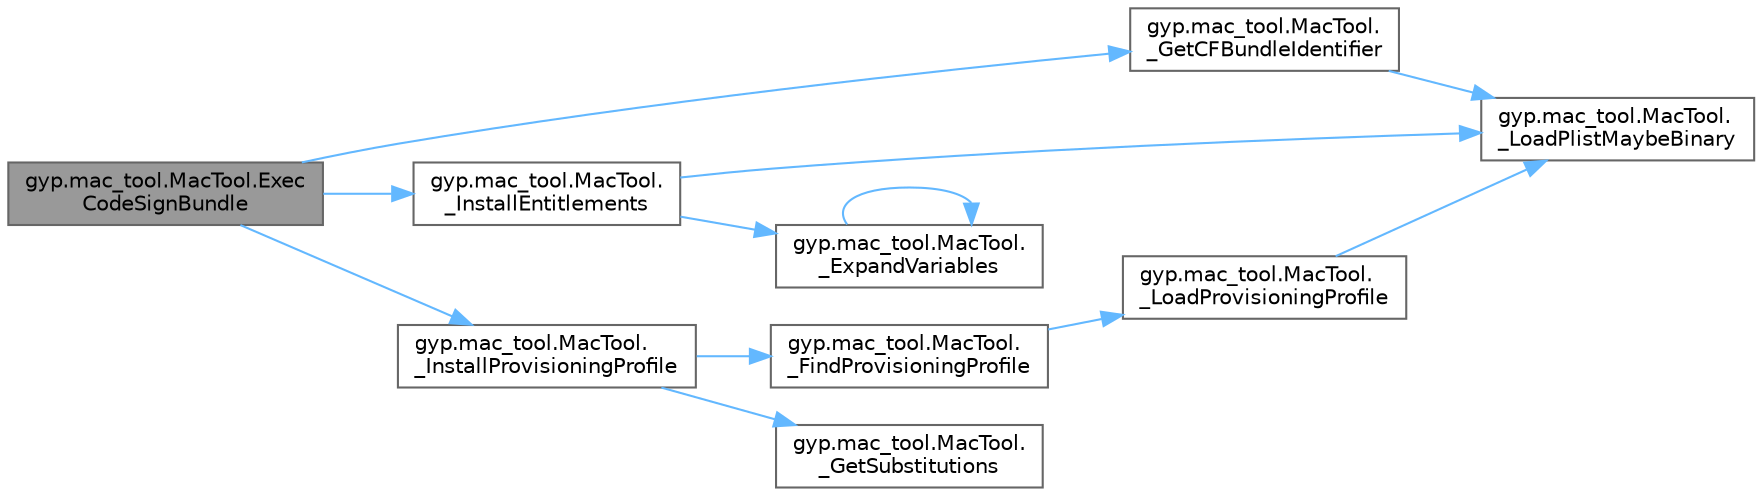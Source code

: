digraph "gyp.mac_tool.MacTool.ExecCodeSignBundle"
{
 // LATEX_PDF_SIZE
  bgcolor="transparent";
  edge [fontname=Helvetica,fontsize=10,labelfontname=Helvetica,labelfontsize=10];
  node [fontname=Helvetica,fontsize=10,shape=box,height=0.2,width=0.4];
  rankdir="LR";
  Node1 [id="Node000001",label="gyp.mac_tool.MacTool.Exec\lCodeSignBundle",height=0.2,width=0.4,color="gray40", fillcolor="grey60", style="filled", fontcolor="black",tooltip=" "];
  Node1 -> Node2 [id="edge12_Node000001_Node000002",color="steelblue1",style="solid",tooltip=" "];
  Node2 [id="Node000002",label="gyp.mac_tool.MacTool.\l_GetCFBundleIdentifier",height=0.2,width=0.4,color="grey40", fillcolor="white", style="filled",URL="$classgyp_1_1mac__tool_1_1_mac_tool.html#a4b128ce88d5139f005facddd930a0b99",tooltip=" "];
  Node2 -> Node3 [id="edge13_Node000002_Node000003",color="steelblue1",style="solid",tooltip=" "];
  Node3 [id="Node000003",label="gyp.mac_tool.MacTool.\l_LoadPlistMaybeBinary",height=0.2,width=0.4,color="grey40", fillcolor="white", style="filled",URL="$classgyp_1_1mac__tool_1_1_mac_tool.html#a8ae942f9c1da31e60062b9a493488911",tooltip=" "];
  Node1 -> Node4 [id="edge14_Node000001_Node000004",color="steelblue1",style="solid",tooltip=" "];
  Node4 [id="Node000004",label="gyp.mac_tool.MacTool.\l_InstallEntitlements",height=0.2,width=0.4,color="grey40", fillcolor="white", style="filled",URL="$classgyp_1_1mac__tool_1_1_mac_tool.html#a6c6c6fa538b91cc8d5394fb9c6065fe6",tooltip=" "];
  Node4 -> Node5 [id="edge15_Node000004_Node000005",color="steelblue1",style="solid",tooltip=" "];
  Node5 [id="Node000005",label="gyp.mac_tool.MacTool.\l_ExpandVariables",height=0.2,width=0.4,color="grey40", fillcolor="white", style="filled",URL="$classgyp_1_1mac__tool_1_1_mac_tool.html#afc6be9e724137bcb52916b3cb0879116",tooltip=" "];
  Node5 -> Node5 [id="edge16_Node000005_Node000005",color="steelblue1",style="solid",tooltip=" "];
  Node4 -> Node3 [id="edge17_Node000004_Node000003",color="steelblue1",style="solid",tooltip=" "];
  Node1 -> Node6 [id="edge18_Node000001_Node000006",color="steelblue1",style="solid",tooltip=" "];
  Node6 [id="Node000006",label="gyp.mac_tool.MacTool.\l_InstallProvisioningProfile",height=0.2,width=0.4,color="grey40", fillcolor="white", style="filled",URL="$classgyp_1_1mac__tool_1_1_mac_tool.html#aad6acee1bfff985f3f7de4852043c99a",tooltip=" "];
  Node6 -> Node7 [id="edge19_Node000006_Node000007",color="steelblue1",style="solid",tooltip=" "];
  Node7 [id="Node000007",label="gyp.mac_tool.MacTool.\l_FindProvisioningProfile",height=0.2,width=0.4,color="grey40", fillcolor="white", style="filled",URL="$classgyp_1_1mac__tool_1_1_mac_tool.html#a4416642c33c10d360c1e6dfef9e9927f",tooltip=" "];
  Node7 -> Node8 [id="edge20_Node000007_Node000008",color="steelblue1",style="solid",tooltip=" "];
  Node8 [id="Node000008",label="gyp.mac_tool.MacTool.\l_LoadProvisioningProfile",height=0.2,width=0.4,color="grey40", fillcolor="white", style="filled",URL="$classgyp_1_1mac__tool_1_1_mac_tool.html#af530a914120c6ccfc1a08a117ac35f8a",tooltip=" "];
  Node8 -> Node3 [id="edge21_Node000008_Node000003",color="steelblue1",style="solid",tooltip=" "];
  Node6 -> Node9 [id="edge22_Node000006_Node000009",color="steelblue1",style="solid",tooltip=" "];
  Node9 [id="Node000009",label="gyp.mac_tool.MacTool.\l_GetSubstitutions",height=0.2,width=0.4,color="grey40", fillcolor="white", style="filled",URL="$classgyp_1_1mac__tool_1_1_mac_tool.html#ab1ad71c28b6d780baccee565605d66a8",tooltip=" "];
}
